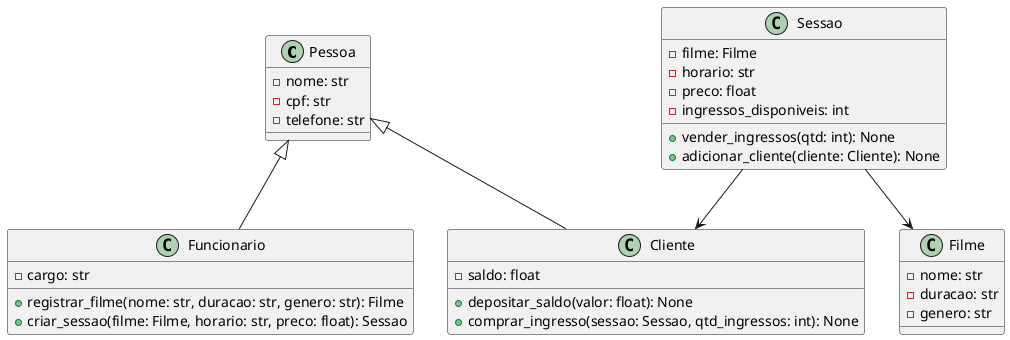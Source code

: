 @startuml
class Pessoa {
    -nome: str
    -cpf: str
    -telefone: str
}

class Cliente {
    -saldo: float
    +depositar_saldo(valor: float): None
    +comprar_ingresso(sessao: Sessao, qtd_ingressos: int): None
}

class Funcionario {
    -cargo: str
    +registrar_filme(nome: str, duracao: str, genero: str): Filme
    +criar_sessao(filme: Filme, horario: str, preco: float): Sessao
}

class Filme {
    -nome: str
    -duracao: str
    -genero: str
}

class Sessao {
    -filme: Filme
    -horario: str
    -preco: float
    -ingressos_disponiveis: int
    +vender_ingressos(qtd: int): None
    +adicionar_cliente(cliente: Cliente): None
}

Pessoa <|-- Cliente
Pessoa <|-- Funcionario
Sessao --> Filme
Sessao --> Cliente

@enduml
